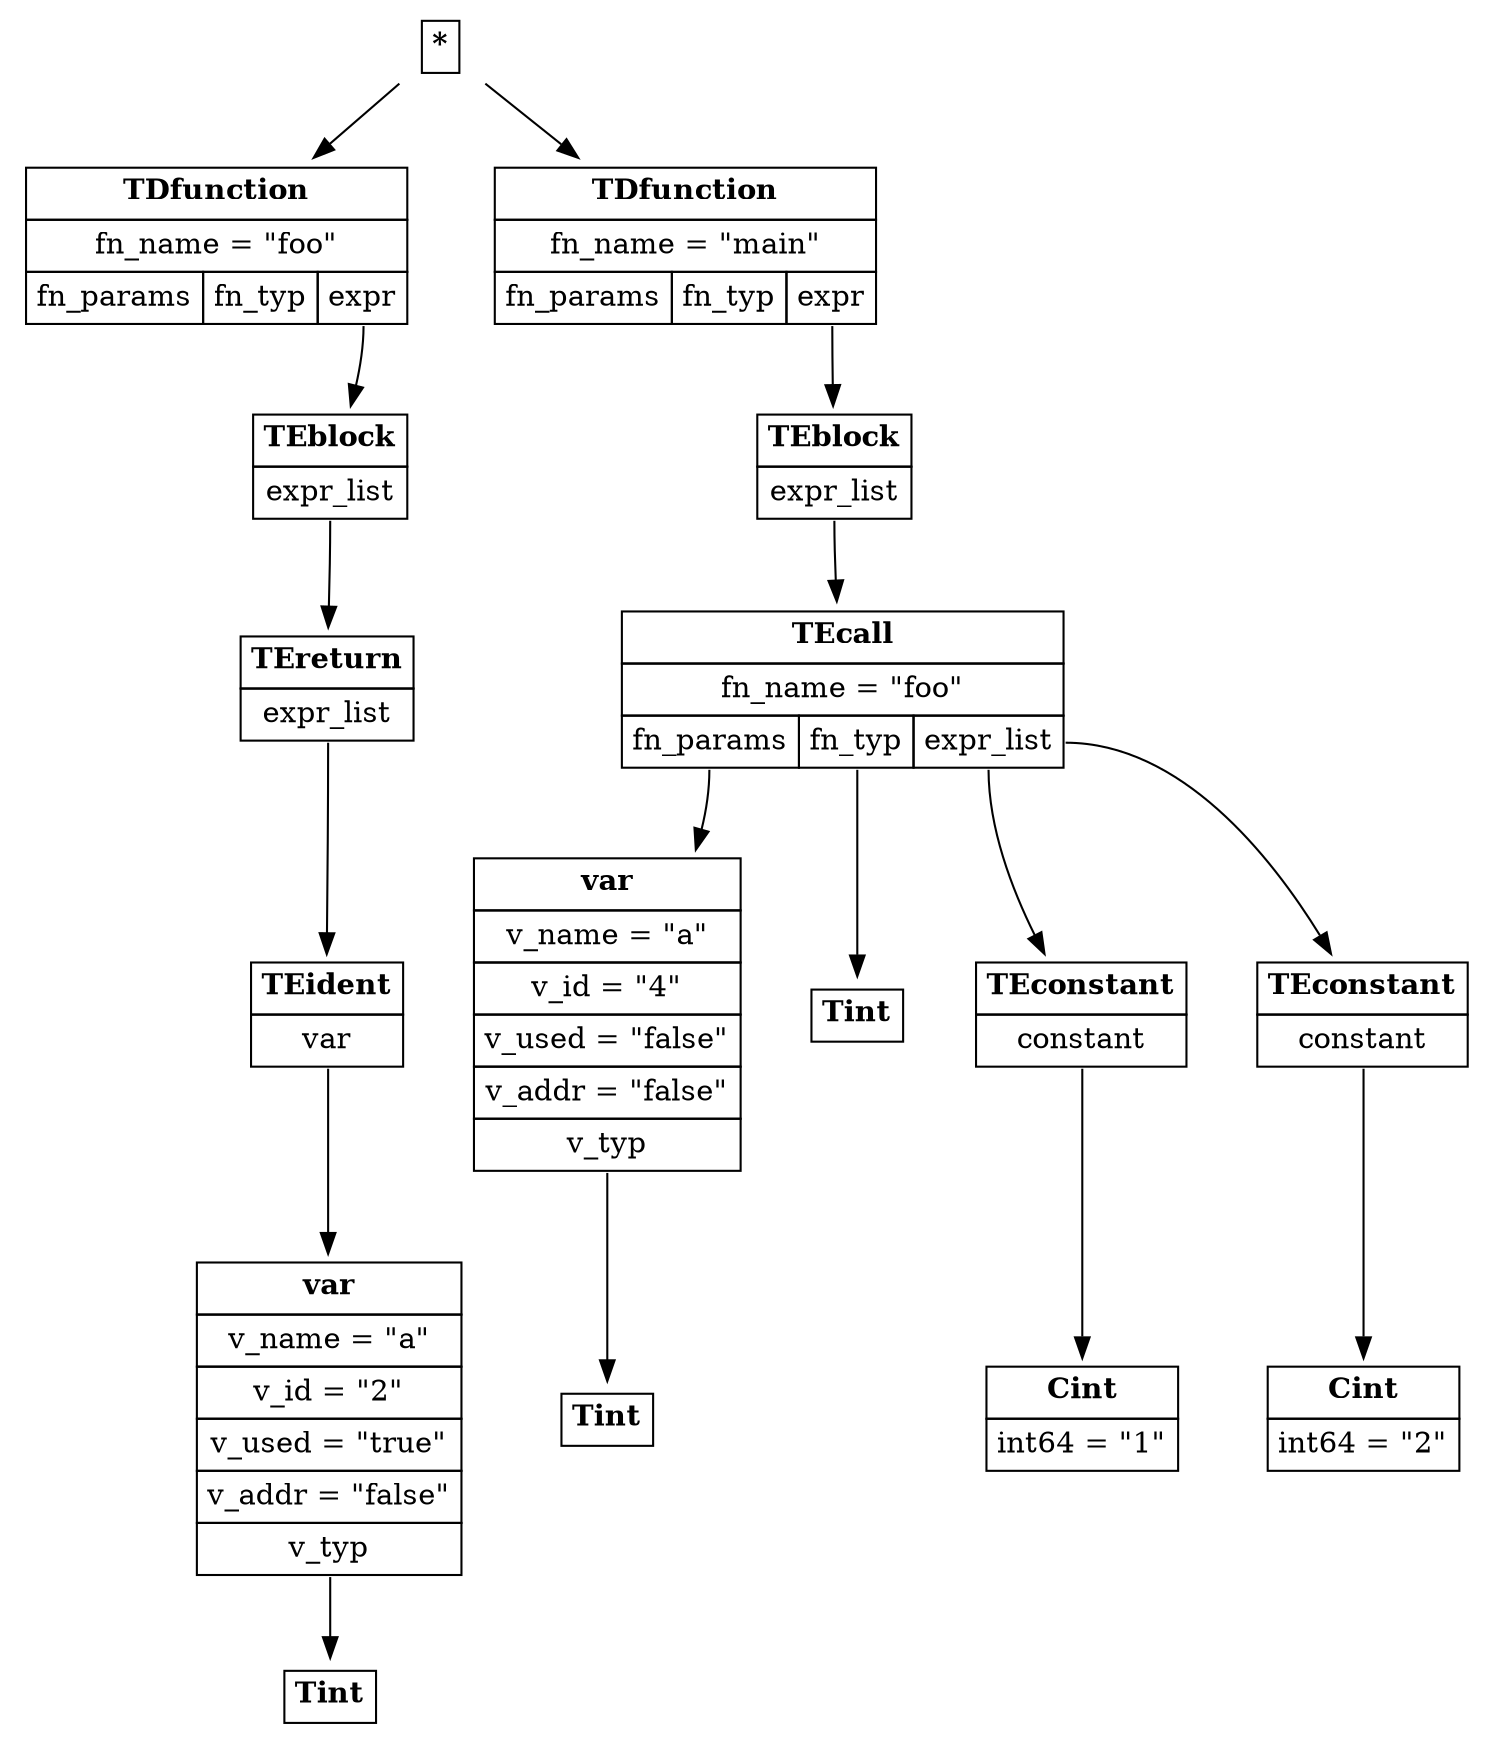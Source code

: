 digraph ast {
node [shape=plaintext];
root [label=<<table border='0' cellborder='1' cellspacing='0' cellpadding='4'><tr ><td colspan = '1'><b >*</b></td></tr></table>>]
TDfunction_1 [label=<<table border='0' cellborder='1' cellspacing='0' cellpadding='4'><tr ><td colspan = '3'><b >TDfunction</b></td></tr><tr ><td colspan = '3'>fn_name = "foo"</td></tr><tr ><td port='fn_params'>fn_params</td><td port='fn_typ'>fn_typ</td><td port='expr'>expr</td></tr></table>>]
root -> TDfunction_1
TEblock_2 [label=<<table border='0' cellborder='1' cellspacing='0' cellpadding='4'><tr ><td colspan = '1'><b >TEblock</b></td></tr><tr ><td port='expr_list'>expr_list</td></tr></table>>]
TDfunction_1:expr -> TEblock_2
TEreturn_3 [label=<<table border='0' cellborder='1' cellspacing='0' cellpadding='4'><tr ><td colspan = '1'><b >TEreturn</b></td></tr><tr ><td port='expr_list'>expr_list</td></tr></table>>]
TEblock_2:expr_list -> TEreturn_3
TEident_4 [label=<<table border='0' cellborder='1' cellspacing='0' cellpadding='4'><tr ><td colspan = '1'><b >TEident</b></td></tr><tr ><td port='var'>var</td></tr></table>>]
TEreturn_3:expr_list -> TEident_4
var_5 [label=<<table border='0' cellborder='1' cellspacing='0' cellpadding='4'><tr ><td colspan = '1'><b >var</b></td></tr><tr ><td colspan = '1'>v_name = "a"</td></tr><tr ><td colspan = '1'>v_id = "2"</td></tr><tr ><td colspan = '1'>v_used = "true"</td></tr><tr ><td colspan = '1'>v_addr = "false"</td></tr><tr ><td port='v_typ'>v_typ</td></tr></table>>]
TEident_4:var -> var_5
Tint_6 [label=<<table border='0' cellborder='1' cellspacing='0' cellpadding='4'><tr ><td colspan = '1'><b >Tint</b></td></tr></table>>]
var_5:v_typ -> Tint_6
TDfunction_7 [label=<<table border='0' cellborder='1' cellspacing='0' cellpadding='4'><tr ><td colspan = '3'><b >TDfunction</b></td></tr><tr ><td colspan = '3'>fn_name = "main"</td></tr><tr ><td port='fn_params'>fn_params</td><td port='fn_typ'>fn_typ</td><td port='expr'>expr</td></tr></table>>]
root -> TDfunction_7
TEblock_8 [label=<<table border='0' cellborder='1' cellspacing='0' cellpadding='4'><tr ><td colspan = '1'><b >TEblock</b></td></tr><tr ><td port='expr_list'>expr_list</td></tr></table>>]
TDfunction_7:expr -> TEblock_8
TEcall_9 [label=<<table border='0' cellborder='1' cellspacing='0' cellpadding='4'><tr ><td colspan = '3'><b >TEcall</b></td></tr><tr ><td colspan = '3'>fn_name = "foo"</td></tr><tr ><td port='fn_params'>fn_params</td><td port='fn_typ'>fn_typ</td><td port='expr_list'>expr_list</td></tr></table>>]
TEblock_8:expr_list -> TEcall_9
var_10 [label=<<table border='0' cellborder='1' cellspacing='0' cellpadding='4'><tr ><td colspan = '1'><b >var</b></td></tr><tr ><td colspan = '1'>v_name = "a"</td></tr><tr ><td colspan = '1'>v_id = "4"</td></tr><tr ><td colspan = '1'>v_used = "false"</td></tr><tr ><td colspan = '1'>v_addr = "false"</td></tr><tr ><td port='v_typ'>v_typ</td></tr></table>>]
TEcall_9:fn_params -> var_10
Tint_11 [label=<<table border='0' cellborder='1' cellspacing='0' cellpadding='4'><tr ><td colspan = '1'><b >Tint</b></td></tr></table>>]
var_10:v_typ -> Tint_11
Tint_12 [label=<<table border='0' cellborder='1' cellspacing='0' cellpadding='4'><tr ><td colspan = '1'><b >Tint</b></td></tr></table>>]
TEcall_9:fn_typ -> Tint_12
TEconstant_13 [label=<<table border='0' cellborder='1' cellspacing='0' cellpadding='4'><tr ><td colspan = '1'><b >TEconstant</b></td></tr><tr ><td port='constant'>constant</td></tr></table>>]
TEcall_9:expr_list -> TEconstant_13
Cint_14 [label=<<table border='0' cellborder='1' cellspacing='0' cellpadding='4'><tr ><td colspan = '1'><b >Cint</b></td></tr><tr ><td colspan = '1'>int64 = "1"</td></tr></table>>]
TEconstant_13:constant -> Cint_14
TEconstant_15 [label=<<table border='0' cellborder='1' cellspacing='0' cellpadding='4'><tr ><td colspan = '1'><b >TEconstant</b></td></tr><tr ><td port='constant'>constant</td></tr></table>>]
TEcall_9:expr_list -> TEconstant_15
Cint_16 [label=<<table border='0' cellborder='1' cellspacing='0' cellpadding='4'><tr ><td colspan = '1'><b >Cint</b></td></tr><tr ><td colspan = '1'>int64 = "2"</td></tr></table>>]
TEconstant_15:constant -> Cint_16
}